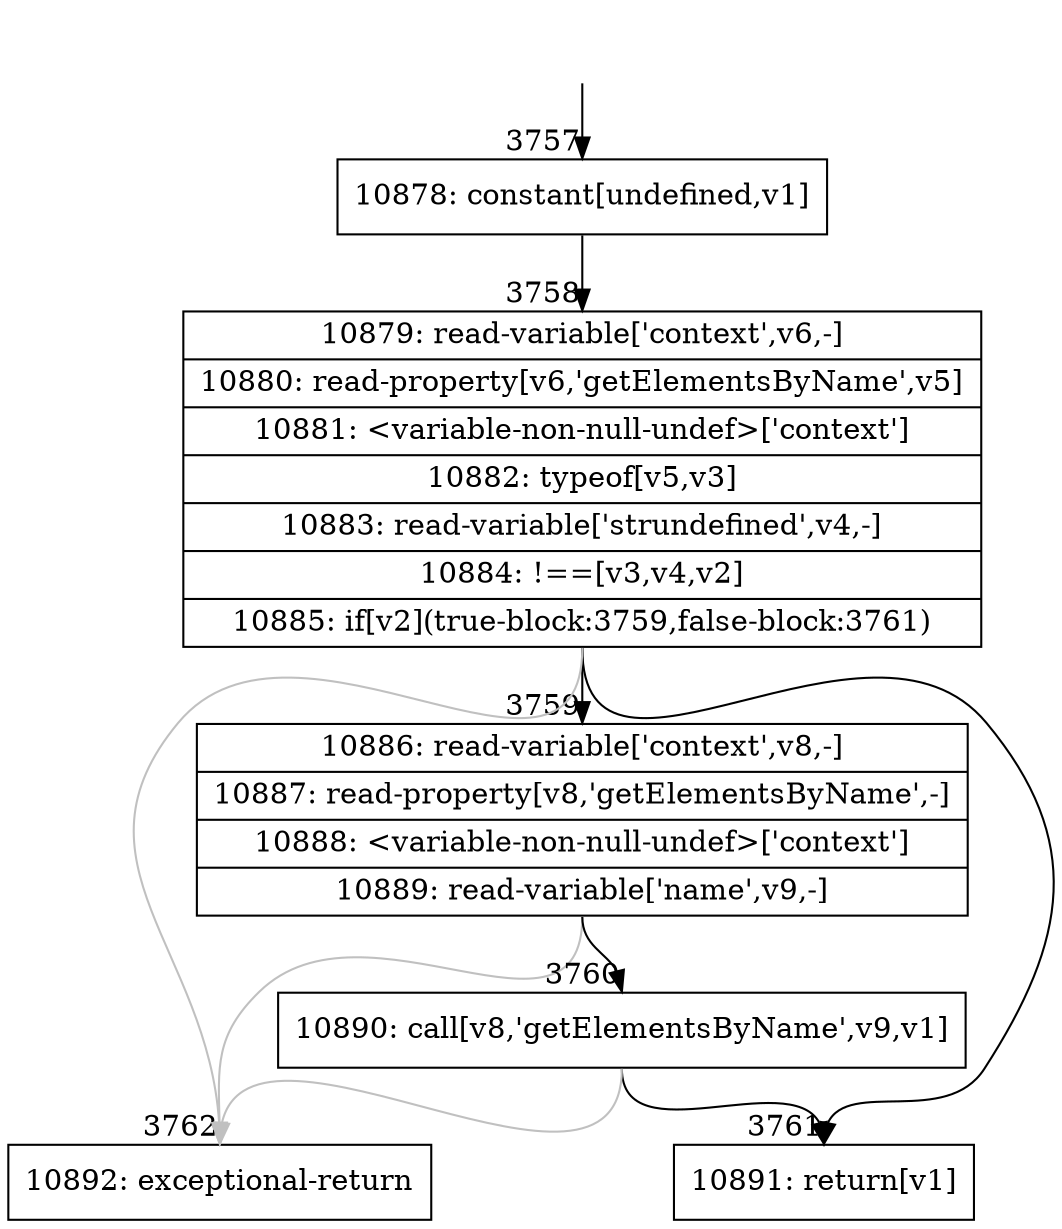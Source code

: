 digraph {
rankdir="TD"
BB_entry249[shape=none,label=""];
BB_entry249 -> BB3757 [tailport=s, headport=n, headlabel="    3757"]
BB3757 [shape=record label="{10878: constant[undefined,v1]}" ] 
BB3757 -> BB3758 [tailport=s, headport=n, headlabel="      3758"]
BB3758 [shape=record label="{10879: read-variable['context',v6,-]|10880: read-property[v6,'getElementsByName',v5]|10881: \<variable-non-null-undef\>['context']|10882: typeof[v5,v3]|10883: read-variable['strundefined',v4,-]|10884: !==[v3,v4,v2]|10885: if[v2](true-block:3759,false-block:3761)}" ] 
BB3758 -> BB3759 [tailport=s, headport=n, headlabel="      3759"]
BB3758 -> BB3761 [tailport=s, headport=n, headlabel="      3761"]
BB3758 -> BB3762 [tailport=s, headport=n, color=gray, headlabel="      3762"]
BB3759 [shape=record label="{10886: read-variable['context',v8,-]|10887: read-property[v8,'getElementsByName',-]|10888: \<variable-non-null-undef\>['context']|10889: read-variable['name',v9,-]}" ] 
BB3759 -> BB3760 [tailport=s, headport=n, headlabel="      3760"]
BB3759 -> BB3762 [tailport=s, headport=n, color=gray]
BB3760 [shape=record label="{10890: call[v8,'getElementsByName',v9,v1]}" ] 
BB3760 -> BB3761 [tailport=s, headport=n]
BB3760 -> BB3762 [tailport=s, headport=n, color=gray]
BB3761 [shape=record label="{10891: return[v1]}" ] 
BB3762 [shape=record label="{10892: exceptional-return}" ] 
}
